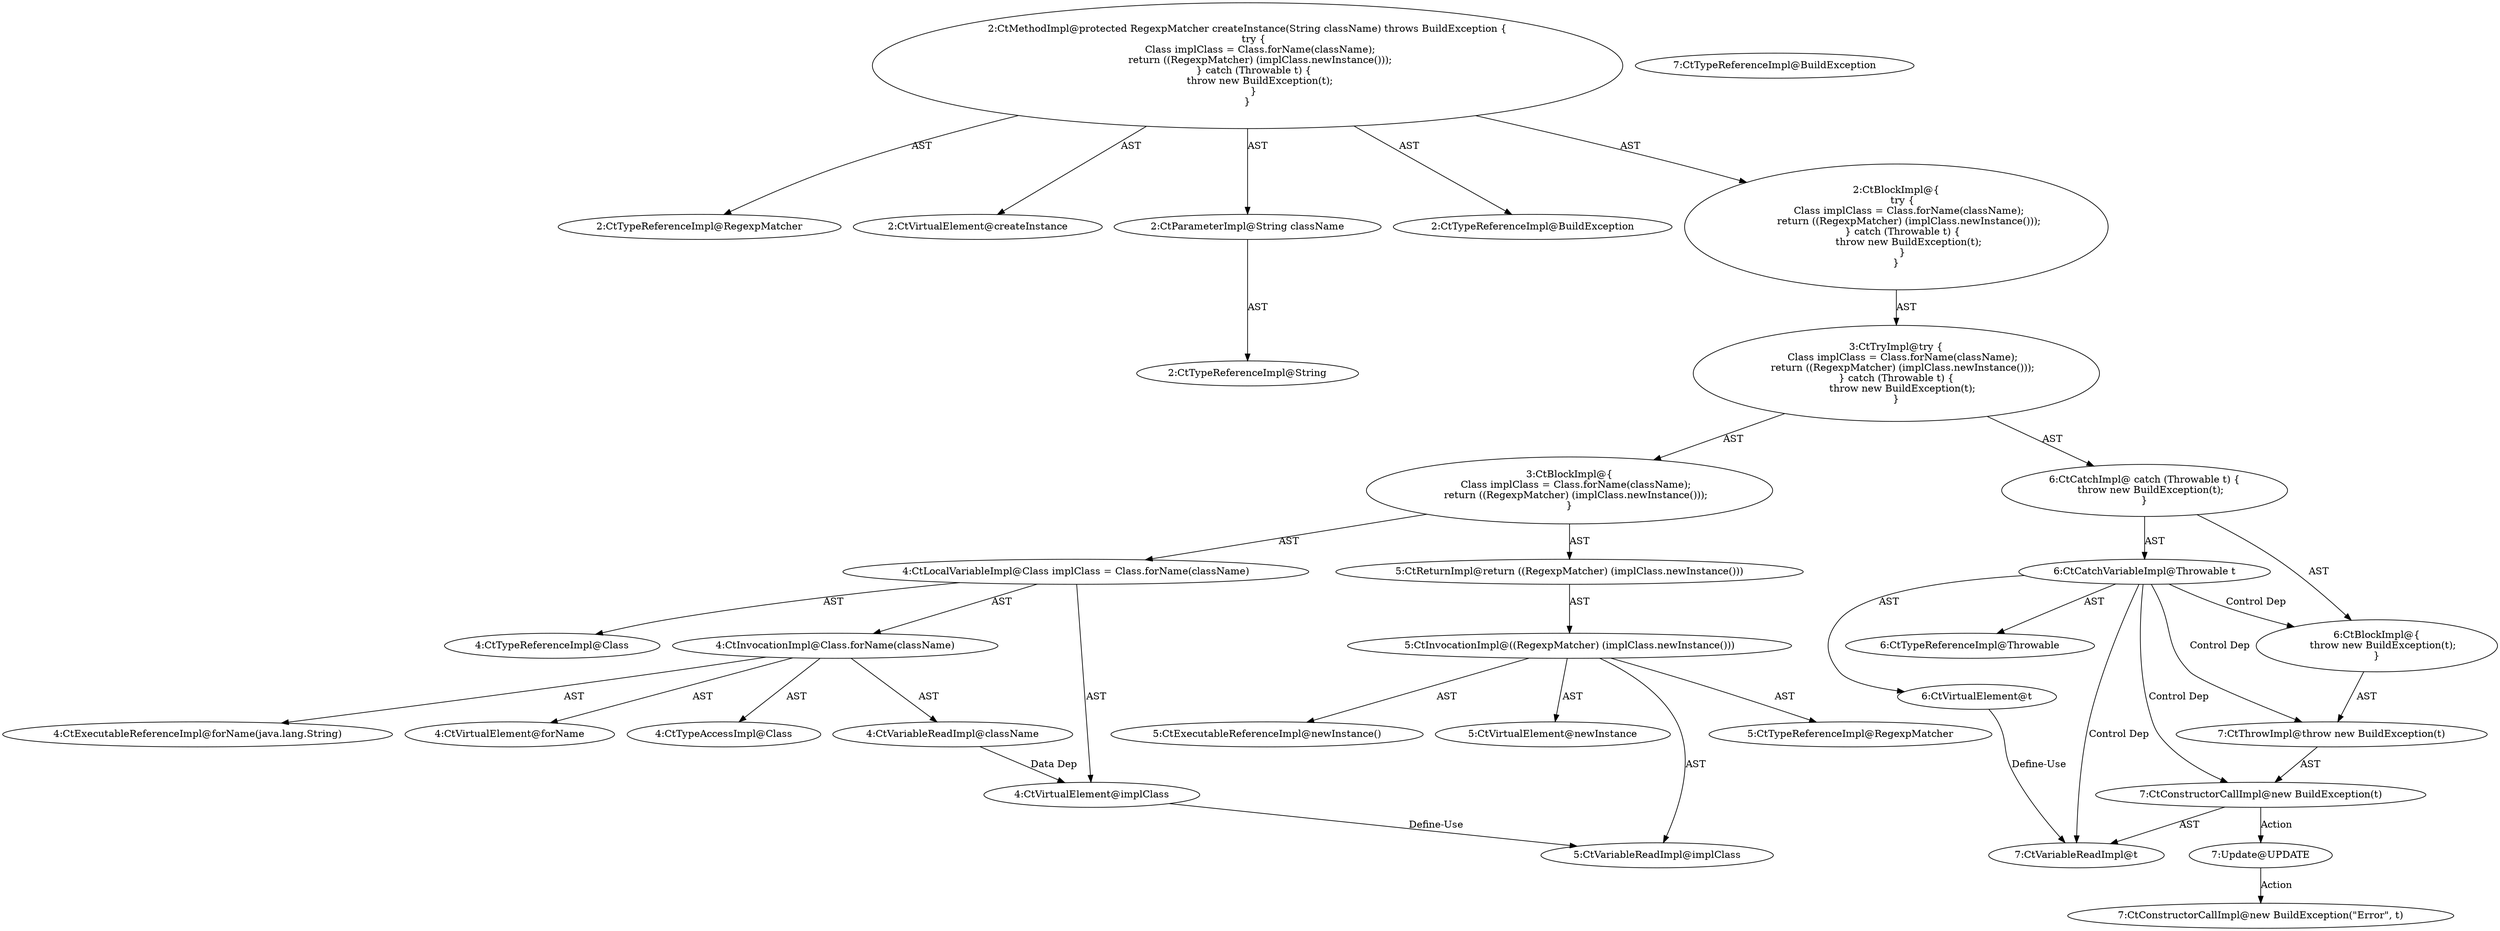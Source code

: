 digraph "createInstance#?,String" {
0 [label="2:CtTypeReferenceImpl@RegexpMatcher" shape=ellipse]
1 [label="2:CtVirtualElement@createInstance" shape=ellipse]
2 [label="2:CtParameterImpl@String className" shape=ellipse]
3 [label="2:CtTypeReferenceImpl@String" shape=ellipse]
4 [label="2:CtTypeReferenceImpl@BuildException" shape=ellipse]
5 [label="4:CtTypeReferenceImpl@Class" shape=ellipse]
6 [label="4:CtExecutableReferenceImpl@forName(java.lang.String)" shape=ellipse]
7 [label="4:CtVirtualElement@forName" shape=ellipse]
8 [label="4:CtTypeAccessImpl@Class" shape=ellipse]
9 [label="4:CtVariableReadImpl@className" shape=ellipse]
10 [label="4:CtInvocationImpl@Class.forName(className)" shape=ellipse]
11 [label="4:CtVirtualElement@implClass" shape=ellipse]
12 [label="4:CtLocalVariableImpl@Class implClass = Class.forName(className)" shape=ellipse]
13 [label="5:CtExecutableReferenceImpl@newInstance()" shape=ellipse]
14 [label="5:CtVirtualElement@newInstance" shape=ellipse]
15 [label="5:CtVariableReadImpl@implClass" shape=ellipse]
16 [label="5:CtInvocationImpl@((RegexpMatcher) (implClass.newInstance()))" shape=ellipse]
17 [label="5:CtTypeReferenceImpl@RegexpMatcher" shape=ellipse]
18 [label="5:CtReturnImpl@return ((RegexpMatcher) (implClass.newInstance()))" shape=ellipse]
19 [label="3:CtBlockImpl@\{
    Class implClass = Class.forName(className);
    return ((RegexpMatcher) (implClass.newInstance()));
\}" shape=ellipse]
20 [label="6:CtVirtualElement@t" shape=ellipse]
21 [label="6:CtTypeReferenceImpl@Throwable" shape=ellipse]
22 [label="6:CtCatchVariableImpl@Throwable t" shape=ellipse]
23 [label="7:CtTypeReferenceImpl@BuildException" shape=ellipse]
24 [label="7:CtVariableReadImpl@t" shape=ellipse]
25 [label="7:CtConstructorCallImpl@new BuildException(t)" shape=ellipse]
26 [label="7:CtThrowImpl@throw new BuildException(t)" shape=ellipse]
27 [label="6:CtBlockImpl@\{
    throw new BuildException(t);
\}" shape=ellipse]
28 [label="6:CtCatchImpl@ catch (Throwable t) \{
    throw new BuildException(t);
\}" shape=ellipse]
29 [label="3:CtTryImpl@try \{
    Class implClass = Class.forName(className);
    return ((RegexpMatcher) (implClass.newInstance()));
\} catch (Throwable t) \{
    throw new BuildException(t);
\}" shape=ellipse]
30 [label="2:CtBlockImpl@\{
    try \{
        Class implClass = Class.forName(className);
        return ((RegexpMatcher) (implClass.newInstance()));
    \} catch (Throwable t) \{
        throw new BuildException(t);
    \}
\}" shape=ellipse]
31 [label="2:CtMethodImpl@protected RegexpMatcher createInstance(String className) throws BuildException \{
    try \{
        Class implClass = Class.forName(className);
        return ((RegexpMatcher) (implClass.newInstance()));
    \} catch (Throwable t) \{
        throw new BuildException(t);
    \}
\}" shape=ellipse]
32 [label="7:Update@UPDATE" shape=ellipse]
33 [label="7:CtConstructorCallImpl@new BuildException(\"Error\", t)" shape=ellipse]
2 -> 3 [label="AST"];
9 -> 11 [label="Data Dep"];
10 -> 7 [label="AST"];
10 -> 8 [label="AST"];
10 -> 6 [label="AST"];
10 -> 9 [label="AST"];
11 -> 15 [label="Define-Use"];
12 -> 11 [label="AST"];
12 -> 5 [label="AST"];
12 -> 10 [label="AST"];
16 -> 14 [label="AST"];
16 -> 17 [label="AST"];
16 -> 15 [label="AST"];
16 -> 13 [label="AST"];
18 -> 16 [label="AST"];
19 -> 12 [label="AST"];
19 -> 18 [label="AST"];
20 -> 24 [label="Define-Use"];
22 -> 20 [label="AST"];
22 -> 21 [label="AST"];
22 -> 27 [label="Control Dep"];
22 -> 26 [label="Control Dep"];
22 -> 25 [label="Control Dep"];
22 -> 24 [label="Control Dep"];
25 -> 24 [label="AST"];
25 -> 32 [label="Action"];
26 -> 25 [label="AST"];
27 -> 26 [label="AST"];
28 -> 22 [label="AST"];
28 -> 27 [label="AST"];
29 -> 19 [label="AST"];
29 -> 28 [label="AST"];
30 -> 29 [label="AST"];
31 -> 1 [label="AST"];
31 -> 0 [label="AST"];
31 -> 2 [label="AST"];
31 -> 4 [label="AST"];
31 -> 30 [label="AST"];
32 -> 33 [label="Action"];
}